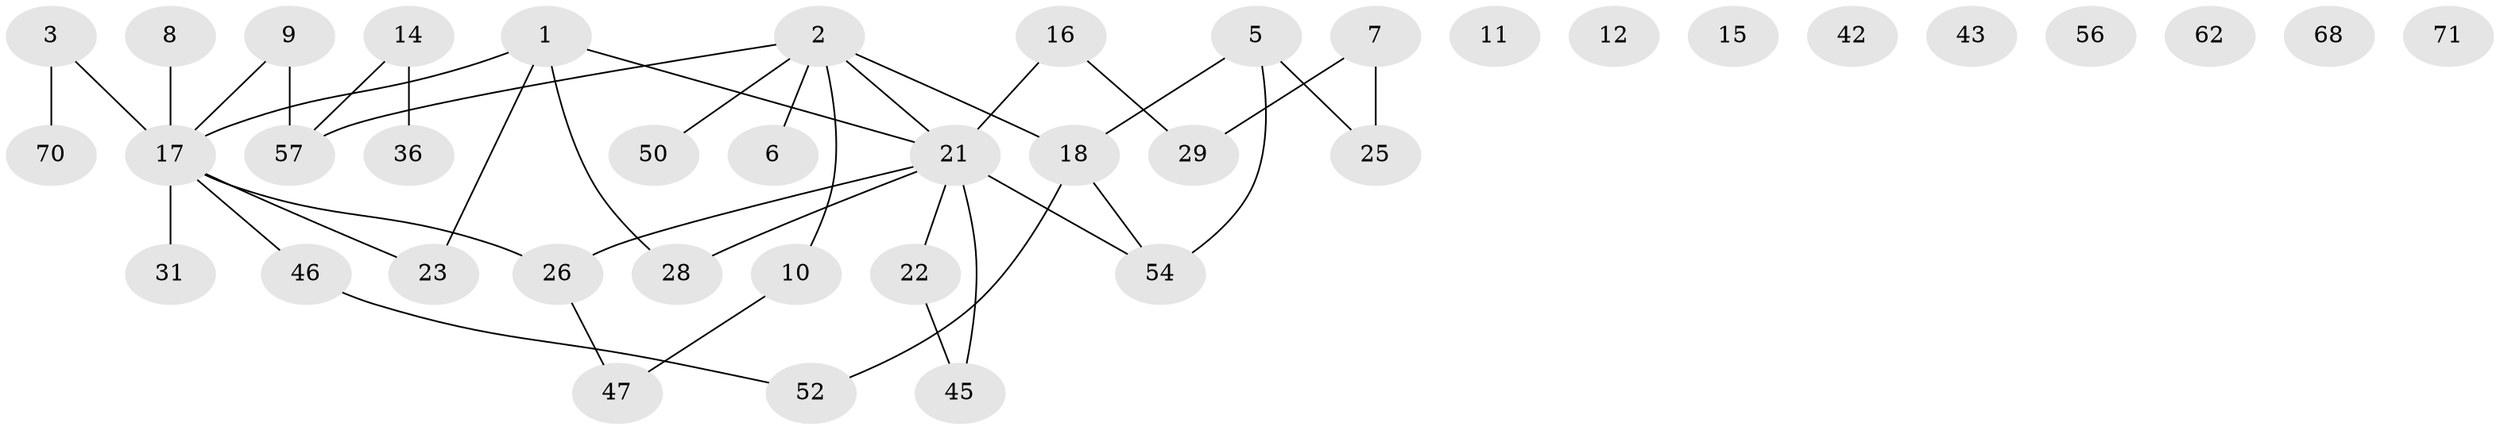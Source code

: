 // original degree distribution, {4: 0.05128205128205128, 2: 0.38461538461538464, 6: 0.01282051282051282, 1: 0.20512820512820512, 0: 0.11538461538461539, 3: 0.1794871794871795, 5: 0.05128205128205128}
// Generated by graph-tools (version 1.1) at 2025/13/03/09/25 04:13:09]
// undirected, 39 vertices, 39 edges
graph export_dot {
graph [start="1"]
  node [color=gray90,style=filled];
  1;
  2 [super="+4+72"];
  3;
  5 [super="+44"];
  6 [super="+37"];
  7 [super="+30"];
  8;
  9;
  10 [super="+13"];
  11;
  12;
  14 [super="+40"];
  15;
  16 [super="+64"];
  17 [super="+69+39"];
  18 [super="+49"];
  21 [super="+41+24+59+34"];
  22 [super="+35+66"];
  23 [super="+48+51+32"];
  25 [super="+76"];
  26 [super="+38"];
  28 [super="+77"];
  29 [super="+78+33"];
  31;
  36 [super="+55"];
  42;
  43;
  45;
  46;
  47;
  50 [super="+53"];
  52 [super="+58"];
  54 [super="+61"];
  56;
  57;
  62;
  68;
  70 [super="+74"];
  71;
  1 -- 28;
  1 -- 17;
  1 -- 23;
  1 -- 21;
  2 -- 50;
  2 -- 18;
  2 -- 6;
  2 -- 57;
  2 -- 21;
  2 -- 10;
  3 -- 70;
  3 -- 17;
  5 -- 25;
  5 -- 18;
  5 -- 54;
  7 -- 25;
  7 -- 29;
  8 -- 17;
  9 -- 57;
  9 -- 17;
  10 -- 47;
  14 -- 57;
  14 -- 36;
  16 -- 29;
  16 -- 21;
  17 -- 23;
  17 -- 46;
  17 -- 31;
  17 -- 26;
  18 -- 54;
  18 -- 52;
  21 -- 54;
  21 -- 26;
  21 -- 45;
  21 -- 22;
  21 -- 28;
  22 -- 45;
  26 -- 47;
  46 -- 52;
}
